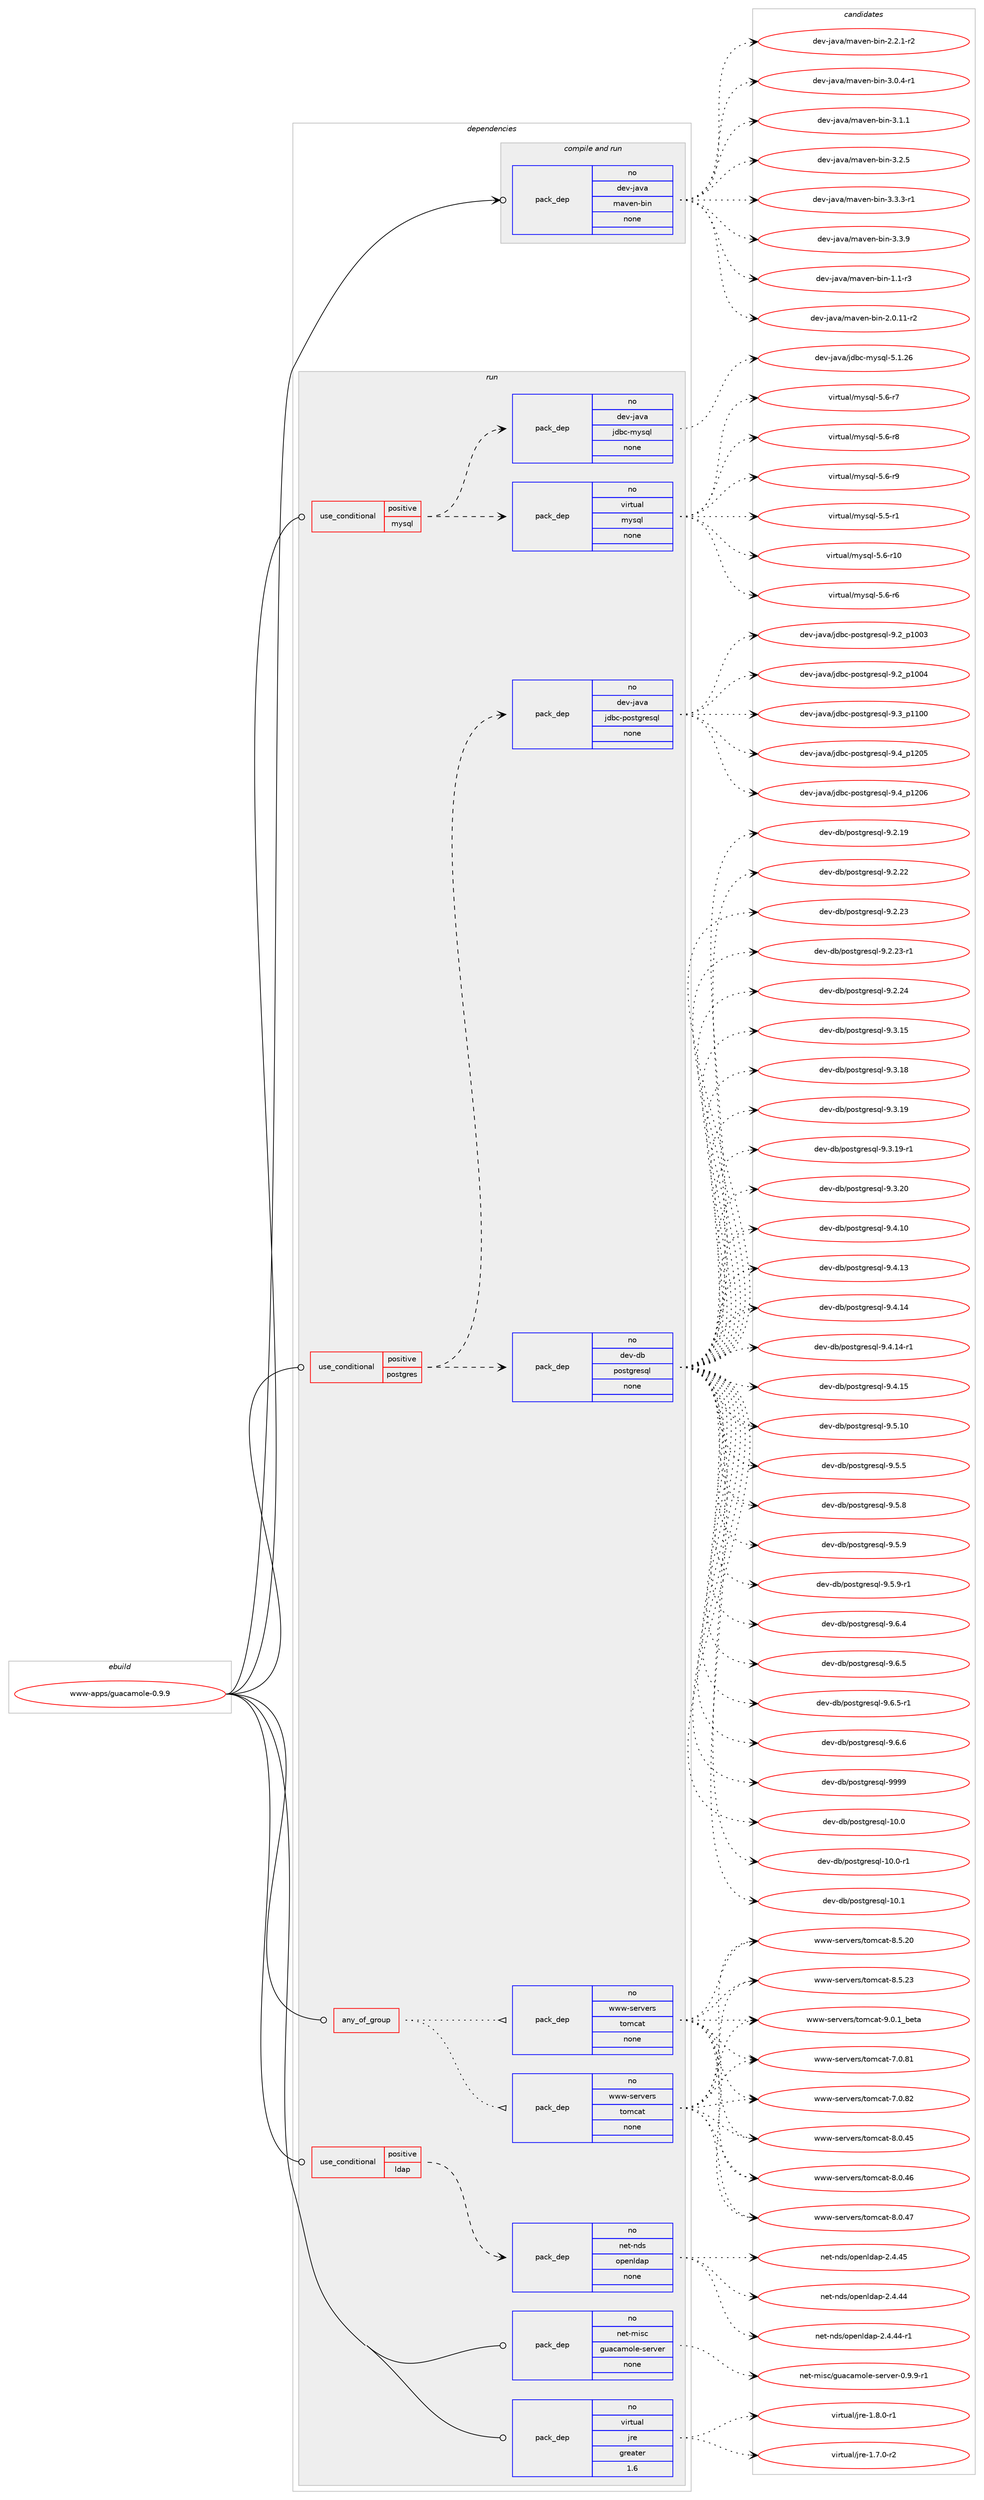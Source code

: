 digraph prolog {

# *************
# Graph options
# *************

newrank=true;
concentrate=true;
compound=true;
graph [rankdir=LR,fontname=Helvetica,fontsize=10,ranksep=1.5];#, ranksep=2.5, nodesep=0.2];
edge  [arrowhead=vee];
node  [fontname=Helvetica,fontsize=10];

# **********
# The ebuild
# **********

subgraph cluster_leftcol {
color=gray;
rank=same;
label=<<i>ebuild</i>>;
id [label="www-apps/guacamole-0.9.9", color=red, width=4, href="../www-apps/guacamole-0.9.9.svg"];
}

# ****************
# The dependencies
# ****************

subgraph cluster_midcol {
color=gray;
label=<<i>dependencies</i>>;
subgraph cluster_compile {
fillcolor="#eeeeee";
style=filled;
label=<<i>compile</i>>;
}
subgraph cluster_compileandrun {
fillcolor="#eeeeee";
style=filled;
label=<<i>compile and run</i>>;
subgraph pack372275 {
dependency500722 [label=<<TABLE BORDER="0" CELLBORDER="1" CELLSPACING="0" CELLPADDING="4" WIDTH="220"><TR><TD ROWSPAN="6" CELLPADDING="30">pack_dep</TD></TR><TR><TD WIDTH="110">no</TD></TR><TR><TD>dev-java</TD></TR><TR><TD>maven-bin</TD></TR><TR><TD>none</TD></TR><TR><TD></TD></TR></TABLE>>, shape=none, color=blue];
}
id:e -> dependency500722:w [weight=20,style="solid",arrowhead="odotvee"];
}
subgraph cluster_run {
fillcolor="#eeeeee";
style=filled;
label=<<i>run</i>>;
subgraph any8835 {
dependency500723 [label=<<TABLE BORDER="0" CELLBORDER="1" CELLSPACING="0" CELLPADDING="4"><TR><TD CELLPADDING="10">any_of_group</TD></TR></TABLE>>, shape=none, color=red];subgraph pack372276 {
dependency500724 [label=<<TABLE BORDER="0" CELLBORDER="1" CELLSPACING="0" CELLPADDING="4" WIDTH="220"><TR><TD ROWSPAN="6" CELLPADDING="30">pack_dep</TD></TR><TR><TD WIDTH="110">no</TD></TR><TR><TD>www-servers</TD></TR><TR><TD>tomcat</TD></TR><TR><TD>none</TD></TR><TR><TD></TD></TR></TABLE>>, shape=none, color=blue];
}
dependency500723:e -> dependency500724:w [weight=20,style="dotted",arrowhead="oinv"];
subgraph pack372277 {
dependency500725 [label=<<TABLE BORDER="0" CELLBORDER="1" CELLSPACING="0" CELLPADDING="4" WIDTH="220"><TR><TD ROWSPAN="6" CELLPADDING="30">pack_dep</TD></TR><TR><TD WIDTH="110">no</TD></TR><TR><TD>www-servers</TD></TR><TR><TD>tomcat</TD></TR><TR><TD>none</TD></TR><TR><TD></TD></TR></TABLE>>, shape=none, color=blue];
}
dependency500723:e -> dependency500725:w [weight=20,style="dotted",arrowhead="oinv"];
}
id:e -> dependency500723:w [weight=20,style="solid",arrowhead="odot"];
subgraph cond119284 {
dependency500726 [label=<<TABLE BORDER="0" CELLBORDER="1" CELLSPACING="0" CELLPADDING="4"><TR><TD ROWSPAN="3" CELLPADDING="10">use_conditional</TD></TR><TR><TD>positive</TD></TR><TR><TD>ldap</TD></TR></TABLE>>, shape=none, color=red];
subgraph pack372278 {
dependency500727 [label=<<TABLE BORDER="0" CELLBORDER="1" CELLSPACING="0" CELLPADDING="4" WIDTH="220"><TR><TD ROWSPAN="6" CELLPADDING="30">pack_dep</TD></TR><TR><TD WIDTH="110">no</TD></TR><TR><TD>net-nds</TD></TR><TR><TD>openldap</TD></TR><TR><TD>none</TD></TR><TR><TD></TD></TR></TABLE>>, shape=none, color=blue];
}
dependency500726:e -> dependency500727:w [weight=20,style="dashed",arrowhead="vee"];
}
id:e -> dependency500726:w [weight=20,style="solid",arrowhead="odot"];
subgraph cond119285 {
dependency500728 [label=<<TABLE BORDER="0" CELLBORDER="1" CELLSPACING="0" CELLPADDING="4"><TR><TD ROWSPAN="3" CELLPADDING="10">use_conditional</TD></TR><TR><TD>positive</TD></TR><TR><TD>mysql</TD></TR></TABLE>>, shape=none, color=red];
subgraph pack372279 {
dependency500729 [label=<<TABLE BORDER="0" CELLBORDER="1" CELLSPACING="0" CELLPADDING="4" WIDTH="220"><TR><TD ROWSPAN="6" CELLPADDING="30">pack_dep</TD></TR><TR><TD WIDTH="110">no</TD></TR><TR><TD>virtual</TD></TR><TR><TD>mysql</TD></TR><TR><TD>none</TD></TR><TR><TD></TD></TR></TABLE>>, shape=none, color=blue];
}
dependency500728:e -> dependency500729:w [weight=20,style="dashed",arrowhead="vee"];
subgraph pack372280 {
dependency500730 [label=<<TABLE BORDER="0" CELLBORDER="1" CELLSPACING="0" CELLPADDING="4" WIDTH="220"><TR><TD ROWSPAN="6" CELLPADDING="30">pack_dep</TD></TR><TR><TD WIDTH="110">no</TD></TR><TR><TD>dev-java</TD></TR><TR><TD>jdbc-mysql</TD></TR><TR><TD>none</TD></TR><TR><TD></TD></TR></TABLE>>, shape=none, color=blue];
}
dependency500728:e -> dependency500730:w [weight=20,style="dashed",arrowhead="vee"];
}
id:e -> dependency500728:w [weight=20,style="solid",arrowhead="odot"];
subgraph cond119286 {
dependency500731 [label=<<TABLE BORDER="0" CELLBORDER="1" CELLSPACING="0" CELLPADDING="4"><TR><TD ROWSPAN="3" CELLPADDING="10">use_conditional</TD></TR><TR><TD>positive</TD></TR><TR><TD>postgres</TD></TR></TABLE>>, shape=none, color=red];
subgraph pack372281 {
dependency500732 [label=<<TABLE BORDER="0" CELLBORDER="1" CELLSPACING="0" CELLPADDING="4" WIDTH="220"><TR><TD ROWSPAN="6" CELLPADDING="30">pack_dep</TD></TR><TR><TD WIDTH="110">no</TD></TR><TR><TD>dev-db</TD></TR><TR><TD>postgresql</TD></TR><TR><TD>none</TD></TR><TR><TD></TD></TR></TABLE>>, shape=none, color=blue];
}
dependency500731:e -> dependency500732:w [weight=20,style="dashed",arrowhead="vee"];
subgraph pack372282 {
dependency500733 [label=<<TABLE BORDER="0" CELLBORDER="1" CELLSPACING="0" CELLPADDING="4" WIDTH="220"><TR><TD ROWSPAN="6" CELLPADDING="30">pack_dep</TD></TR><TR><TD WIDTH="110">no</TD></TR><TR><TD>dev-java</TD></TR><TR><TD>jdbc-postgresql</TD></TR><TR><TD>none</TD></TR><TR><TD></TD></TR></TABLE>>, shape=none, color=blue];
}
dependency500731:e -> dependency500733:w [weight=20,style="dashed",arrowhead="vee"];
}
id:e -> dependency500731:w [weight=20,style="solid",arrowhead="odot"];
subgraph pack372283 {
dependency500734 [label=<<TABLE BORDER="0" CELLBORDER="1" CELLSPACING="0" CELLPADDING="4" WIDTH="220"><TR><TD ROWSPAN="6" CELLPADDING="30">pack_dep</TD></TR><TR><TD WIDTH="110">no</TD></TR><TR><TD>net-misc</TD></TR><TR><TD>guacamole-server</TD></TR><TR><TD>none</TD></TR><TR><TD></TD></TR></TABLE>>, shape=none, color=blue];
}
id:e -> dependency500734:w [weight=20,style="solid",arrowhead="odot"];
subgraph pack372284 {
dependency500735 [label=<<TABLE BORDER="0" CELLBORDER="1" CELLSPACING="0" CELLPADDING="4" WIDTH="220"><TR><TD ROWSPAN="6" CELLPADDING="30">pack_dep</TD></TR><TR><TD WIDTH="110">no</TD></TR><TR><TD>virtual</TD></TR><TR><TD>jre</TD></TR><TR><TD>greater</TD></TR><TR><TD>1.6</TD></TR></TABLE>>, shape=none, color=blue];
}
id:e -> dependency500735:w [weight=20,style="solid",arrowhead="odot"];
}
}

# **************
# The candidates
# **************

subgraph cluster_choices {
rank=same;
color=gray;
label=<<i>candidates</i>>;

subgraph choice372275 {
color=black;
nodesep=1;
choice10010111845106971189747109971181011104598105110454946494511451 [label="dev-java/maven-bin-1.1-r3", color=red, width=4,href="../dev-java/maven-bin-1.1-r3.svg"];
choice10010111845106971189747109971181011104598105110455046484649494511450 [label="dev-java/maven-bin-2.0.11-r2", color=red, width=4,href="../dev-java/maven-bin-2.0.11-r2.svg"];
choice100101118451069711897471099711810111045981051104550465046494511450 [label="dev-java/maven-bin-2.2.1-r2", color=red, width=4,href="../dev-java/maven-bin-2.2.1-r2.svg"];
choice100101118451069711897471099711810111045981051104551464846524511449 [label="dev-java/maven-bin-3.0.4-r1", color=red, width=4,href="../dev-java/maven-bin-3.0.4-r1.svg"];
choice10010111845106971189747109971181011104598105110455146494649 [label="dev-java/maven-bin-3.1.1", color=red, width=4,href="../dev-java/maven-bin-3.1.1.svg"];
choice10010111845106971189747109971181011104598105110455146504653 [label="dev-java/maven-bin-3.2.5", color=red, width=4,href="../dev-java/maven-bin-3.2.5.svg"];
choice100101118451069711897471099711810111045981051104551465146514511449 [label="dev-java/maven-bin-3.3.3-r1", color=red, width=4,href="../dev-java/maven-bin-3.3.3-r1.svg"];
choice10010111845106971189747109971181011104598105110455146514657 [label="dev-java/maven-bin-3.3.9", color=red, width=4,href="../dev-java/maven-bin-3.3.9.svg"];
dependency500722:e -> choice10010111845106971189747109971181011104598105110454946494511451:w [style=dotted,weight="100"];
dependency500722:e -> choice10010111845106971189747109971181011104598105110455046484649494511450:w [style=dotted,weight="100"];
dependency500722:e -> choice100101118451069711897471099711810111045981051104550465046494511450:w [style=dotted,weight="100"];
dependency500722:e -> choice100101118451069711897471099711810111045981051104551464846524511449:w [style=dotted,weight="100"];
dependency500722:e -> choice10010111845106971189747109971181011104598105110455146494649:w [style=dotted,weight="100"];
dependency500722:e -> choice10010111845106971189747109971181011104598105110455146504653:w [style=dotted,weight="100"];
dependency500722:e -> choice100101118451069711897471099711810111045981051104551465146514511449:w [style=dotted,weight="100"];
dependency500722:e -> choice10010111845106971189747109971181011104598105110455146514657:w [style=dotted,weight="100"];
}
subgraph choice372276 {
color=black;
nodesep=1;
choice1191191194511510111411810111411547116111109999711645554648465649 [label="www-servers/tomcat-7.0.81", color=red, width=4,href="../www-servers/tomcat-7.0.81.svg"];
choice1191191194511510111411810111411547116111109999711645554648465650 [label="www-servers/tomcat-7.0.82", color=red, width=4,href="../www-servers/tomcat-7.0.82.svg"];
choice1191191194511510111411810111411547116111109999711645564648465253 [label="www-servers/tomcat-8.0.45", color=red, width=4,href="../www-servers/tomcat-8.0.45.svg"];
choice1191191194511510111411810111411547116111109999711645564648465254 [label="www-servers/tomcat-8.0.46", color=red, width=4,href="../www-servers/tomcat-8.0.46.svg"];
choice1191191194511510111411810111411547116111109999711645564648465255 [label="www-servers/tomcat-8.0.47", color=red, width=4,href="../www-servers/tomcat-8.0.47.svg"];
choice1191191194511510111411810111411547116111109999711645564653465048 [label="www-servers/tomcat-8.5.20", color=red, width=4,href="../www-servers/tomcat-8.5.20.svg"];
choice1191191194511510111411810111411547116111109999711645564653465051 [label="www-servers/tomcat-8.5.23", color=red, width=4,href="../www-servers/tomcat-8.5.23.svg"];
choice11911911945115101114118101114115471161111099997116455746484649959810111697 [label="www-servers/tomcat-9.0.1_beta", color=red, width=4,href="../www-servers/tomcat-9.0.1_beta.svg"];
dependency500724:e -> choice1191191194511510111411810111411547116111109999711645554648465649:w [style=dotted,weight="100"];
dependency500724:e -> choice1191191194511510111411810111411547116111109999711645554648465650:w [style=dotted,weight="100"];
dependency500724:e -> choice1191191194511510111411810111411547116111109999711645564648465253:w [style=dotted,weight="100"];
dependency500724:e -> choice1191191194511510111411810111411547116111109999711645564648465254:w [style=dotted,weight="100"];
dependency500724:e -> choice1191191194511510111411810111411547116111109999711645564648465255:w [style=dotted,weight="100"];
dependency500724:e -> choice1191191194511510111411810111411547116111109999711645564653465048:w [style=dotted,weight="100"];
dependency500724:e -> choice1191191194511510111411810111411547116111109999711645564653465051:w [style=dotted,weight="100"];
dependency500724:e -> choice11911911945115101114118101114115471161111099997116455746484649959810111697:w [style=dotted,weight="100"];
}
subgraph choice372277 {
color=black;
nodesep=1;
choice1191191194511510111411810111411547116111109999711645554648465649 [label="www-servers/tomcat-7.0.81", color=red, width=4,href="../www-servers/tomcat-7.0.81.svg"];
choice1191191194511510111411810111411547116111109999711645554648465650 [label="www-servers/tomcat-7.0.82", color=red, width=4,href="../www-servers/tomcat-7.0.82.svg"];
choice1191191194511510111411810111411547116111109999711645564648465253 [label="www-servers/tomcat-8.0.45", color=red, width=4,href="../www-servers/tomcat-8.0.45.svg"];
choice1191191194511510111411810111411547116111109999711645564648465254 [label="www-servers/tomcat-8.0.46", color=red, width=4,href="../www-servers/tomcat-8.0.46.svg"];
choice1191191194511510111411810111411547116111109999711645564648465255 [label="www-servers/tomcat-8.0.47", color=red, width=4,href="../www-servers/tomcat-8.0.47.svg"];
choice1191191194511510111411810111411547116111109999711645564653465048 [label="www-servers/tomcat-8.5.20", color=red, width=4,href="../www-servers/tomcat-8.5.20.svg"];
choice1191191194511510111411810111411547116111109999711645564653465051 [label="www-servers/tomcat-8.5.23", color=red, width=4,href="../www-servers/tomcat-8.5.23.svg"];
choice11911911945115101114118101114115471161111099997116455746484649959810111697 [label="www-servers/tomcat-9.0.1_beta", color=red, width=4,href="../www-servers/tomcat-9.0.1_beta.svg"];
dependency500725:e -> choice1191191194511510111411810111411547116111109999711645554648465649:w [style=dotted,weight="100"];
dependency500725:e -> choice1191191194511510111411810111411547116111109999711645554648465650:w [style=dotted,weight="100"];
dependency500725:e -> choice1191191194511510111411810111411547116111109999711645564648465253:w [style=dotted,weight="100"];
dependency500725:e -> choice1191191194511510111411810111411547116111109999711645564648465254:w [style=dotted,weight="100"];
dependency500725:e -> choice1191191194511510111411810111411547116111109999711645564648465255:w [style=dotted,weight="100"];
dependency500725:e -> choice1191191194511510111411810111411547116111109999711645564653465048:w [style=dotted,weight="100"];
dependency500725:e -> choice1191191194511510111411810111411547116111109999711645564653465051:w [style=dotted,weight="100"];
dependency500725:e -> choice11911911945115101114118101114115471161111099997116455746484649959810111697:w [style=dotted,weight="100"];
}
subgraph choice372278 {
color=black;
nodesep=1;
choice11010111645110100115471111121011101081009711245504652465252 [label="net-nds/openldap-2.4.44", color=red, width=4,href="../net-nds/openldap-2.4.44.svg"];
choice110101116451101001154711111210111010810097112455046524652524511449 [label="net-nds/openldap-2.4.44-r1", color=red, width=4,href="../net-nds/openldap-2.4.44-r1.svg"];
choice11010111645110100115471111121011101081009711245504652465253 [label="net-nds/openldap-2.4.45", color=red, width=4,href="../net-nds/openldap-2.4.45.svg"];
dependency500727:e -> choice11010111645110100115471111121011101081009711245504652465252:w [style=dotted,weight="100"];
dependency500727:e -> choice110101116451101001154711111210111010810097112455046524652524511449:w [style=dotted,weight="100"];
dependency500727:e -> choice11010111645110100115471111121011101081009711245504652465253:w [style=dotted,weight="100"];
}
subgraph choice372279 {
color=black;
nodesep=1;
choice1181051141161179710847109121115113108455346534511449 [label="virtual/mysql-5.5-r1", color=red, width=4,href="../virtual/mysql-5.5-r1.svg"];
choice118105114116117971084710912111511310845534654451144948 [label="virtual/mysql-5.6-r10", color=red, width=4,href="../virtual/mysql-5.6-r10.svg"];
choice1181051141161179710847109121115113108455346544511454 [label="virtual/mysql-5.6-r6", color=red, width=4,href="../virtual/mysql-5.6-r6.svg"];
choice1181051141161179710847109121115113108455346544511455 [label="virtual/mysql-5.6-r7", color=red, width=4,href="../virtual/mysql-5.6-r7.svg"];
choice1181051141161179710847109121115113108455346544511456 [label="virtual/mysql-5.6-r8", color=red, width=4,href="../virtual/mysql-5.6-r8.svg"];
choice1181051141161179710847109121115113108455346544511457 [label="virtual/mysql-5.6-r9", color=red, width=4,href="../virtual/mysql-5.6-r9.svg"];
dependency500729:e -> choice1181051141161179710847109121115113108455346534511449:w [style=dotted,weight="100"];
dependency500729:e -> choice118105114116117971084710912111511310845534654451144948:w [style=dotted,weight="100"];
dependency500729:e -> choice1181051141161179710847109121115113108455346544511454:w [style=dotted,weight="100"];
dependency500729:e -> choice1181051141161179710847109121115113108455346544511455:w [style=dotted,weight="100"];
dependency500729:e -> choice1181051141161179710847109121115113108455346544511456:w [style=dotted,weight="100"];
dependency500729:e -> choice1181051141161179710847109121115113108455346544511457:w [style=dotted,weight="100"];
}
subgraph choice372280 {
color=black;
nodesep=1;
choice1001011184510697118974710610098994510912111511310845534649465054 [label="dev-java/jdbc-mysql-5.1.26", color=red, width=4,href="../dev-java/jdbc-mysql-5.1.26.svg"];
dependency500730:e -> choice1001011184510697118974710610098994510912111511310845534649465054:w [style=dotted,weight="100"];
}
subgraph choice372281 {
color=black;
nodesep=1;
choice1001011184510098471121111151161031141011151131084549484648 [label="dev-db/postgresql-10.0", color=red, width=4,href="../dev-db/postgresql-10.0.svg"];
choice10010111845100984711211111511610311410111511310845494846484511449 [label="dev-db/postgresql-10.0-r1", color=red, width=4,href="../dev-db/postgresql-10.0-r1.svg"];
choice1001011184510098471121111151161031141011151131084549484649 [label="dev-db/postgresql-10.1", color=red, width=4,href="../dev-db/postgresql-10.1.svg"];
choice10010111845100984711211111511610311410111511310845574650464957 [label="dev-db/postgresql-9.2.19", color=red, width=4,href="../dev-db/postgresql-9.2.19.svg"];
choice10010111845100984711211111511610311410111511310845574650465050 [label="dev-db/postgresql-9.2.22", color=red, width=4,href="../dev-db/postgresql-9.2.22.svg"];
choice10010111845100984711211111511610311410111511310845574650465051 [label="dev-db/postgresql-9.2.23", color=red, width=4,href="../dev-db/postgresql-9.2.23.svg"];
choice100101118451009847112111115116103114101115113108455746504650514511449 [label="dev-db/postgresql-9.2.23-r1", color=red, width=4,href="../dev-db/postgresql-9.2.23-r1.svg"];
choice10010111845100984711211111511610311410111511310845574650465052 [label="dev-db/postgresql-9.2.24", color=red, width=4,href="../dev-db/postgresql-9.2.24.svg"];
choice10010111845100984711211111511610311410111511310845574651464953 [label="dev-db/postgresql-9.3.15", color=red, width=4,href="../dev-db/postgresql-9.3.15.svg"];
choice10010111845100984711211111511610311410111511310845574651464956 [label="dev-db/postgresql-9.3.18", color=red, width=4,href="../dev-db/postgresql-9.3.18.svg"];
choice10010111845100984711211111511610311410111511310845574651464957 [label="dev-db/postgresql-9.3.19", color=red, width=4,href="../dev-db/postgresql-9.3.19.svg"];
choice100101118451009847112111115116103114101115113108455746514649574511449 [label="dev-db/postgresql-9.3.19-r1", color=red, width=4,href="../dev-db/postgresql-9.3.19-r1.svg"];
choice10010111845100984711211111511610311410111511310845574651465048 [label="dev-db/postgresql-9.3.20", color=red, width=4,href="../dev-db/postgresql-9.3.20.svg"];
choice10010111845100984711211111511610311410111511310845574652464948 [label="dev-db/postgresql-9.4.10", color=red, width=4,href="../dev-db/postgresql-9.4.10.svg"];
choice10010111845100984711211111511610311410111511310845574652464951 [label="dev-db/postgresql-9.4.13", color=red, width=4,href="../dev-db/postgresql-9.4.13.svg"];
choice10010111845100984711211111511610311410111511310845574652464952 [label="dev-db/postgresql-9.4.14", color=red, width=4,href="../dev-db/postgresql-9.4.14.svg"];
choice100101118451009847112111115116103114101115113108455746524649524511449 [label="dev-db/postgresql-9.4.14-r1", color=red, width=4,href="../dev-db/postgresql-9.4.14-r1.svg"];
choice10010111845100984711211111511610311410111511310845574652464953 [label="dev-db/postgresql-9.4.15", color=red, width=4,href="../dev-db/postgresql-9.4.15.svg"];
choice10010111845100984711211111511610311410111511310845574653464948 [label="dev-db/postgresql-9.5.10", color=red, width=4,href="../dev-db/postgresql-9.5.10.svg"];
choice100101118451009847112111115116103114101115113108455746534653 [label="dev-db/postgresql-9.5.5", color=red, width=4,href="../dev-db/postgresql-9.5.5.svg"];
choice100101118451009847112111115116103114101115113108455746534656 [label="dev-db/postgresql-9.5.8", color=red, width=4,href="../dev-db/postgresql-9.5.8.svg"];
choice100101118451009847112111115116103114101115113108455746534657 [label="dev-db/postgresql-9.5.9", color=red, width=4,href="../dev-db/postgresql-9.5.9.svg"];
choice1001011184510098471121111151161031141011151131084557465346574511449 [label="dev-db/postgresql-9.5.9-r1", color=red, width=4,href="../dev-db/postgresql-9.5.9-r1.svg"];
choice100101118451009847112111115116103114101115113108455746544652 [label="dev-db/postgresql-9.6.4", color=red, width=4,href="../dev-db/postgresql-9.6.4.svg"];
choice100101118451009847112111115116103114101115113108455746544653 [label="dev-db/postgresql-9.6.5", color=red, width=4,href="../dev-db/postgresql-9.6.5.svg"];
choice1001011184510098471121111151161031141011151131084557465446534511449 [label="dev-db/postgresql-9.6.5-r1", color=red, width=4,href="../dev-db/postgresql-9.6.5-r1.svg"];
choice100101118451009847112111115116103114101115113108455746544654 [label="dev-db/postgresql-9.6.6", color=red, width=4,href="../dev-db/postgresql-9.6.6.svg"];
choice1001011184510098471121111151161031141011151131084557575757 [label="dev-db/postgresql-9999", color=red, width=4,href="../dev-db/postgresql-9999.svg"];
dependency500732:e -> choice1001011184510098471121111151161031141011151131084549484648:w [style=dotted,weight="100"];
dependency500732:e -> choice10010111845100984711211111511610311410111511310845494846484511449:w [style=dotted,weight="100"];
dependency500732:e -> choice1001011184510098471121111151161031141011151131084549484649:w [style=dotted,weight="100"];
dependency500732:e -> choice10010111845100984711211111511610311410111511310845574650464957:w [style=dotted,weight="100"];
dependency500732:e -> choice10010111845100984711211111511610311410111511310845574650465050:w [style=dotted,weight="100"];
dependency500732:e -> choice10010111845100984711211111511610311410111511310845574650465051:w [style=dotted,weight="100"];
dependency500732:e -> choice100101118451009847112111115116103114101115113108455746504650514511449:w [style=dotted,weight="100"];
dependency500732:e -> choice10010111845100984711211111511610311410111511310845574650465052:w [style=dotted,weight="100"];
dependency500732:e -> choice10010111845100984711211111511610311410111511310845574651464953:w [style=dotted,weight="100"];
dependency500732:e -> choice10010111845100984711211111511610311410111511310845574651464956:w [style=dotted,weight="100"];
dependency500732:e -> choice10010111845100984711211111511610311410111511310845574651464957:w [style=dotted,weight="100"];
dependency500732:e -> choice100101118451009847112111115116103114101115113108455746514649574511449:w [style=dotted,weight="100"];
dependency500732:e -> choice10010111845100984711211111511610311410111511310845574651465048:w [style=dotted,weight="100"];
dependency500732:e -> choice10010111845100984711211111511610311410111511310845574652464948:w [style=dotted,weight="100"];
dependency500732:e -> choice10010111845100984711211111511610311410111511310845574652464951:w [style=dotted,weight="100"];
dependency500732:e -> choice10010111845100984711211111511610311410111511310845574652464952:w [style=dotted,weight="100"];
dependency500732:e -> choice100101118451009847112111115116103114101115113108455746524649524511449:w [style=dotted,weight="100"];
dependency500732:e -> choice10010111845100984711211111511610311410111511310845574652464953:w [style=dotted,weight="100"];
dependency500732:e -> choice10010111845100984711211111511610311410111511310845574653464948:w [style=dotted,weight="100"];
dependency500732:e -> choice100101118451009847112111115116103114101115113108455746534653:w [style=dotted,weight="100"];
dependency500732:e -> choice100101118451009847112111115116103114101115113108455746534656:w [style=dotted,weight="100"];
dependency500732:e -> choice100101118451009847112111115116103114101115113108455746534657:w [style=dotted,weight="100"];
dependency500732:e -> choice1001011184510098471121111151161031141011151131084557465346574511449:w [style=dotted,weight="100"];
dependency500732:e -> choice100101118451009847112111115116103114101115113108455746544652:w [style=dotted,weight="100"];
dependency500732:e -> choice100101118451009847112111115116103114101115113108455746544653:w [style=dotted,weight="100"];
dependency500732:e -> choice1001011184510098471121111151161031141011151131084557465446534511449:w [style=dotted,weight="100"];
dependency500732:e -> choice100101118451009847112111115116103114101115113108455746544654:w [style=dotted,weight="100"];
dependency500732:e -> choice1001011184510098471121111151161031141011151131084557575757:w [style=dotted,weight="100"];
}
subgraph choice372282 {
color=black;
nodesep=1;
choice10010111845106971189747106100989945112111115116103114101115113108455746509511249484851 [label="dev-java/jdbc-postgresql-9.2_p1003", color=red, width=4,href="../dev-java/jdbc-postgresql-9.2_p1003.svg"];
choice10010111845106971189747106100989945112111115116103114101115113108455746509511249484852 [label="dev-java/jdbc-postgresql-9.2_p1004", color=red, width=4,href="../dev-java/jdbc-postgresql-9.2_p1004.svg"];
choice10010111845106971189747106100989945112111115116103114101115113108455746519511249494848 [label="dev-java/jdbc-postgresql-9.3_p1100", color=red, width=4,href="../dev-java/jdbc-postgresql-9.3_p1100.svg"];
choice10010111845106971189747106100989945112111115116103114101115113108455746529511249504853 [label="dev-java/jdbc-postgresql-9.4_p1205", color=red, width=4,href="../dev-java/jdbc-postgresql-9.4_p1205.svg"];
choice10010111845106971189747106100989945112111115116103114101115113108455746529511249504854 [label="dev-java/jdbc-postgresql-9.4_p1206", color=red, width=4,href="../dev-java/jdbc-postgresql-9.4_p1206.svg"];
dependency500733:e -> choice10010111845106971189747106100989945112111115116103114101115113108455746509511249484851:w [style=dotted,weight="100"];
dependency500733:e -> choice10010111845106971189747106100989945112111115116103114101115113108455746509511249484852:w [style=dotted,weight="100"];
dependency500733:e -> choice10010111845106971189747106100989945112111115116103114101115113108455746519511249494848:w [style=dotted,weight="100"];
dependency500733:e -> choice10010111845106971189747106100989945112111115116103114101115113108455746529511249504853:w [style=dotted,weight="100"];
dependency500733:e -> choice10010111845106971189747106100989945112111115116103114101115113108455746529511249504854:w [style=dotted,weight="100"];
}
subgraph choice372283 {
color=black;
nodesep=1;
choice110101116451091051159947103117979997109111108101451151011141181011144548465746574511449 [label="net-misc/guacamole-server-0.9.9-r1", color=red, width=4,href="../net-misc/guacamole-server-0.9.9-r1.svg"];
dependency500734:e -> choice110101116451091051159947103117979997109111108101451151011141181011144548465746574511449:w [style=dotted,weight="100"];
}
subgraph choice372284 {
color=black;
nodesep=1;
choice11810511411611797108471061141014549465546484511450 [label="virtual/jre-1.7.0-r2", color=red, width=4,href="../virtual/jre-1.7.0-r2.svg"];
choice11810511411611797108471061141014549465646484511449 [label="virtual/jre-1.8.0-r1", color=red, width=4,href="../virtual/jre-1.8.0-r1.svg"];
dependency500735:e -> choice11810511411611797108471061141014549465546484511450:w [style=dotted,weight="100"];
dependency500735:e -> choice11810511411611797108471061141014549465646484511449:w [style=dotted,weight="100"];
}
}

}
